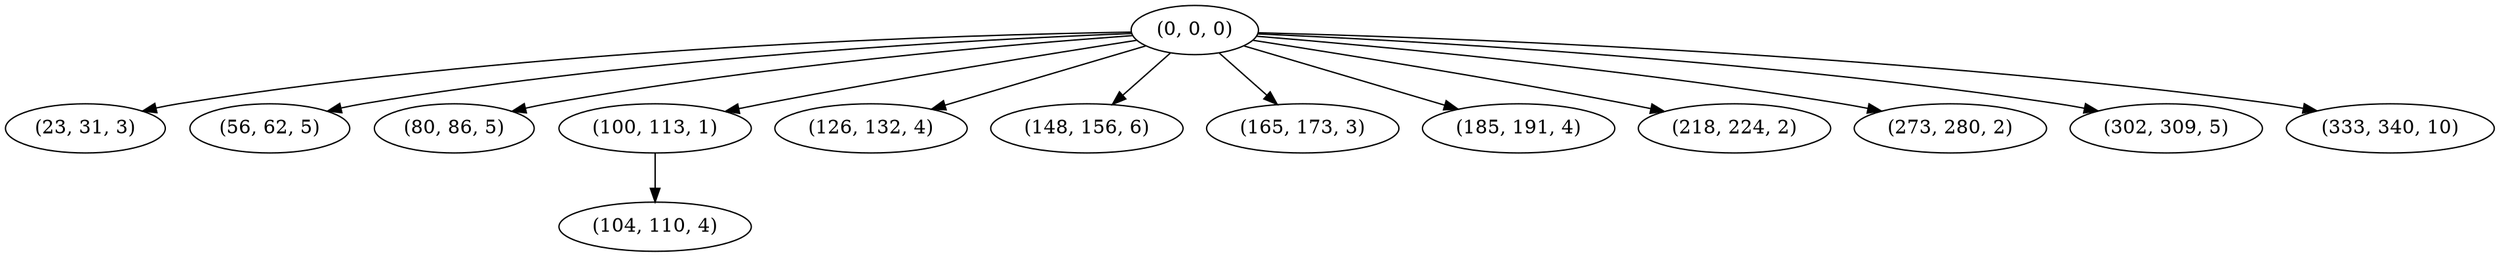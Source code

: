 digraph tree {
    "(0, 0, 0)";
    "(23, 31, 3)";
    "(56, 62, 5)";
    "(80, 86, 5)";
    "(100, 113, 1)";
    "(104, 110, 4)";
    "(126, 132, 4)";
    "(148, 156, 6)";
    "(165, 173, 3)";
    "(185, 191, 4)";
    "(218, 224, 2)";
    "(273, 280, 2)";
    "(302, 309, 5)";
    "(333, 340, 10)";
    "(0, 0, 0)" -> "(23, 31, 3)";
    "(0, 0, 0)" -> "(56, 62, 5)";
    "(0, 0, 0)" -> "(80, 86, 5)";
    "(0, 0, 0)" -> "(100, 113, 1)";
    "(0, 0, 0)" -> "(126, 132, 4)";
    "(0, 0, 0)" -> "(148, 156, 6)";
    "(0, 0, 0)" -> "(165, 173, 3)";
    "(0, 0, 0)" -> "(185, 191, 4)";
    "(0, 0, 0)" -> "(218, 224, 2)";
    "(0, 0, 0)" -> "(273, 280, 2)";
    "(0, 0, 0)" -> "(302, 309, 5)";
    "(0, 0, 0)" -> "(333, 340, 10)";
    "(100, 113, 1)" -> "(104, 110, 4)";
}
